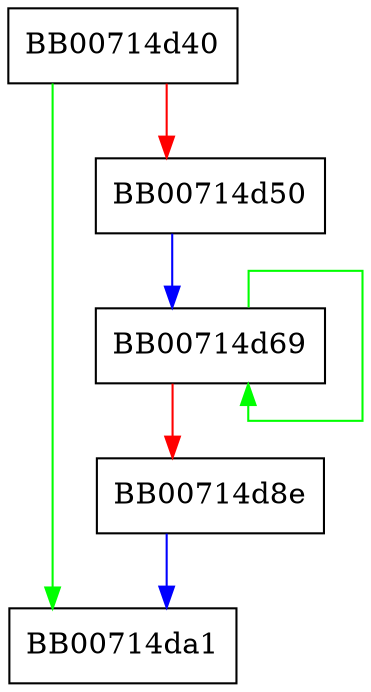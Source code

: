 digraph aesni_set_decrypt_key {
  node [shape="box"];
  graph [splines=ortho];
  BB00714d40 -> BB00714da1 [color="green"];
  BB00714d40 -> BB00714d50 [color="red"];
  BB00714d50 -> BB00714d69 [color="blue"];
  BB00714d69 -> BB00714d69 [color="green"];
  BB00714d69 -> BB00714d8e [color="red"];
  BB00714d8e -> BB00714da1 [color="blue"];
}